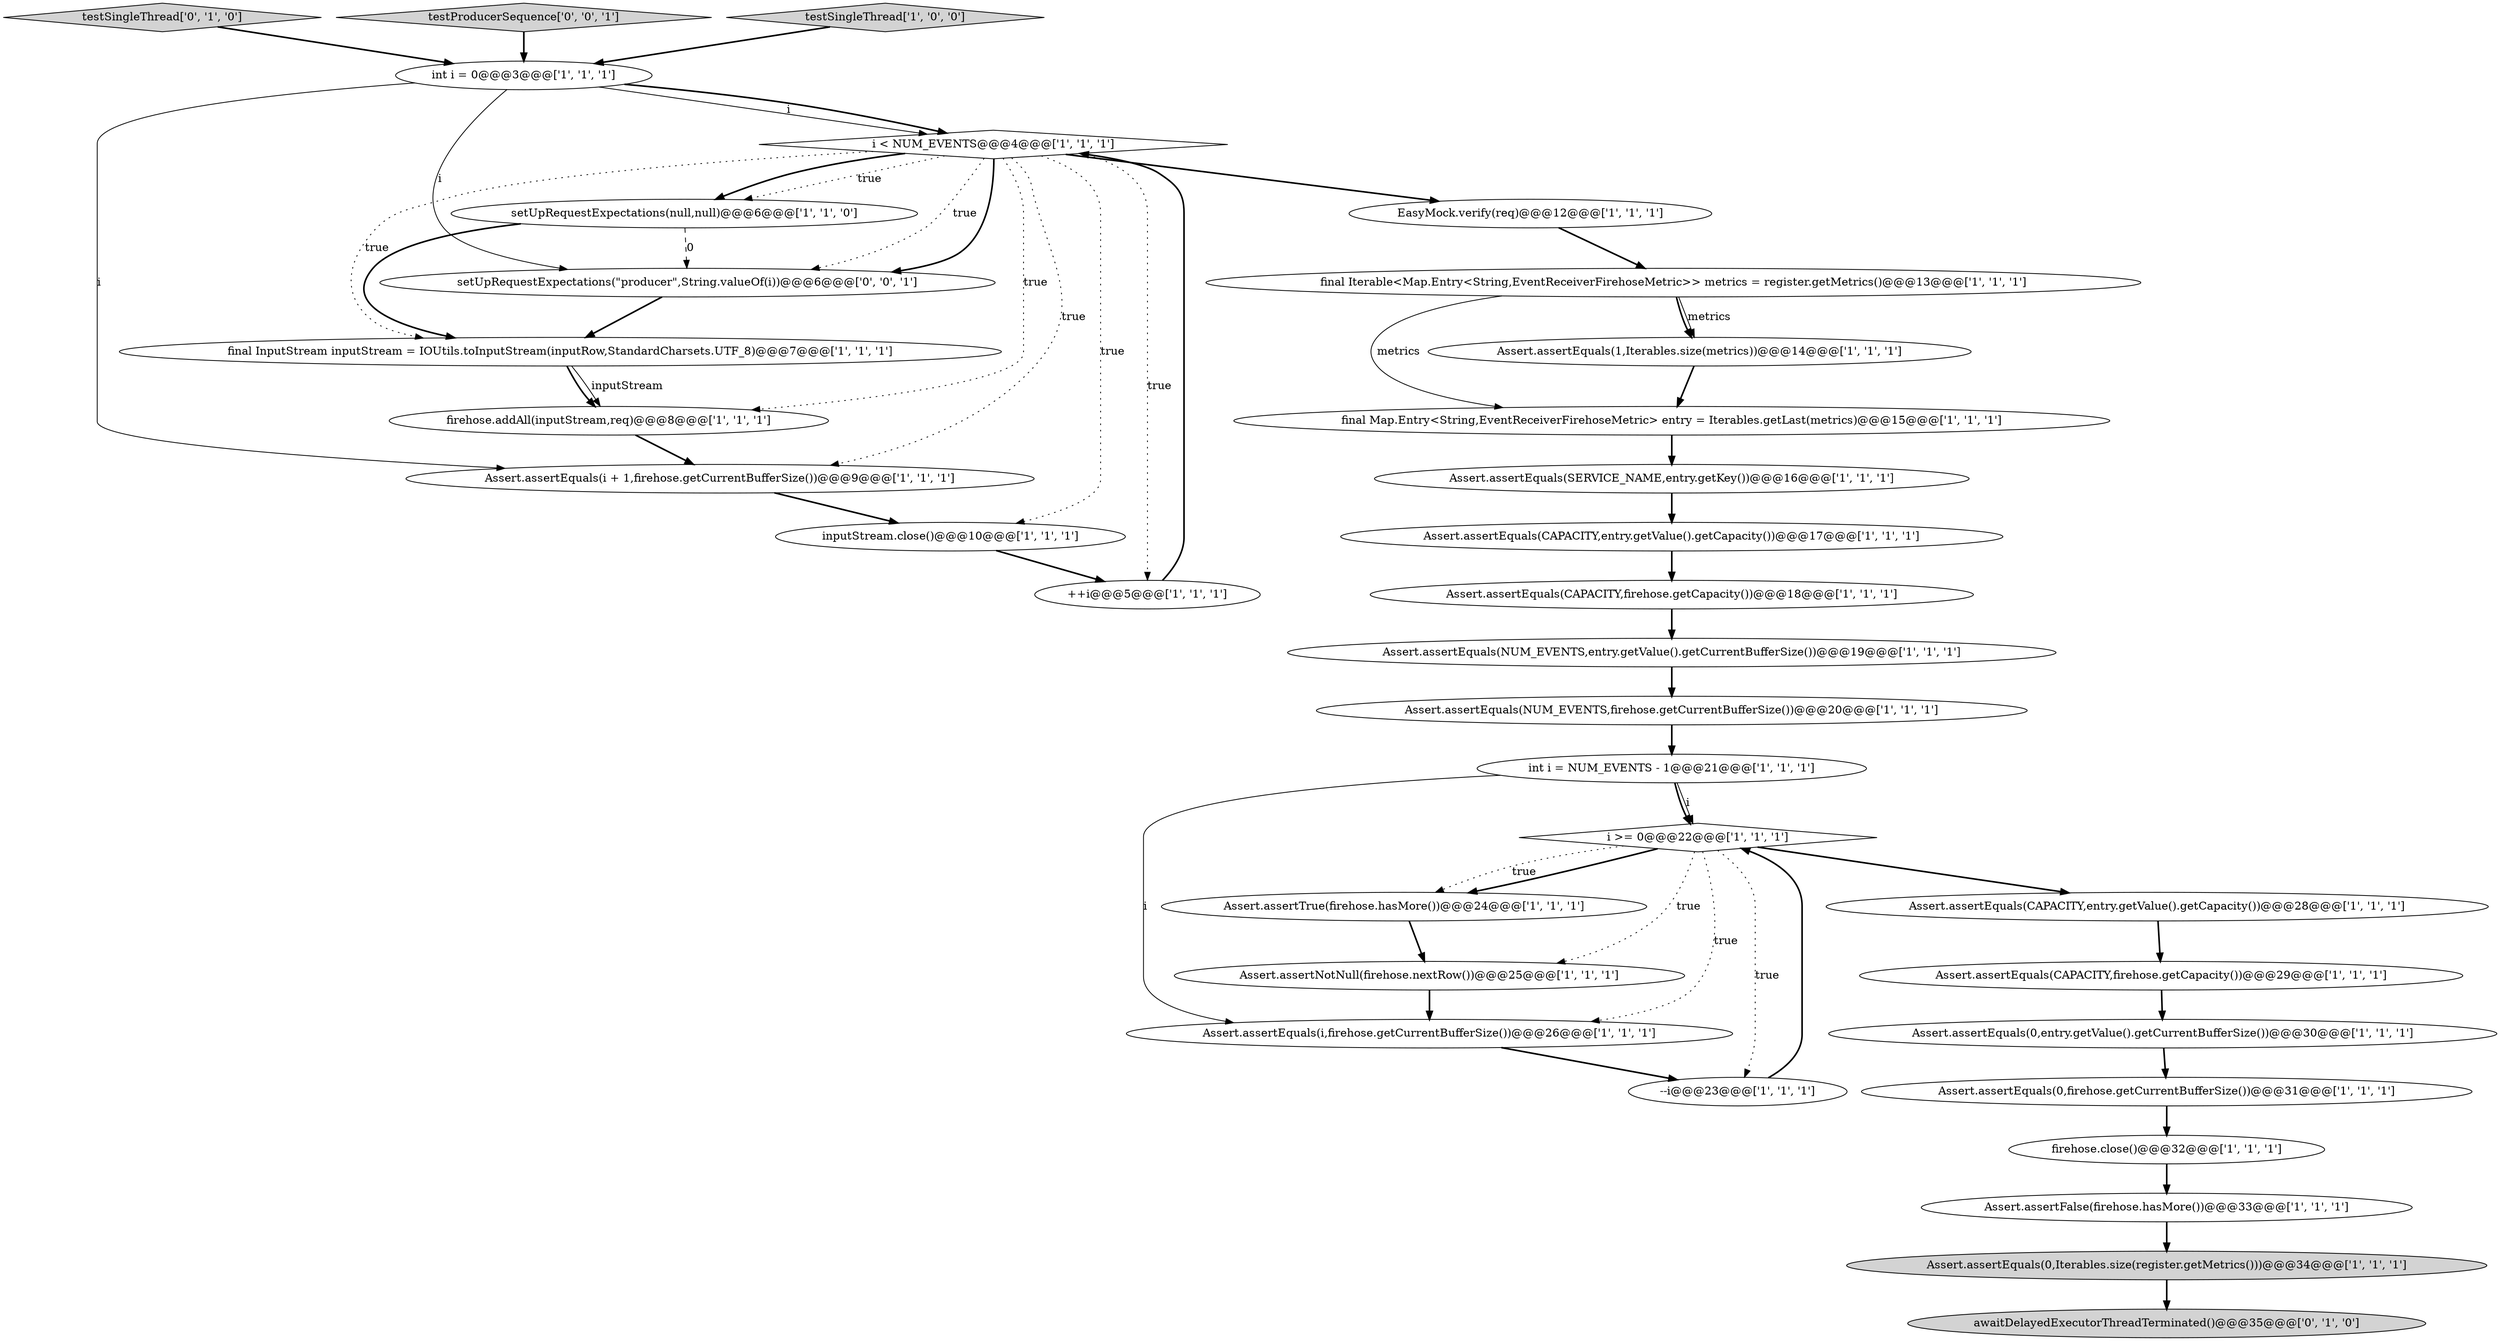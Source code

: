 digraph {
32 [style = filled, label = "awaitDelayedExecutorThreadTerminated()@@@35@@@['0', '1', '0']", fillcolor = lightgray, shape = ellipse image = "AAA1AAABBB2BBB"];
8 [style = filled, label = "Assert.assertEquals(i + 1,firehose.getCurrentBufferSize())@@@9@@@['1', '1', '1']", fillcolor = white, shape = ellipse image = "AAA0AAABBB1BBB"];
4 [style = filled, label = "Assert.assertEquals(SERVICE_NAME,entry.getKey())@@@16@@@['1', '1', '1']", fillcolor = white, shape = ellipse image = "AAA0AAABBB1BBB"];
6 [style = filled, label = "firehose.close()@@@32@@@['1', '1', '1']", fillcolor = white, shape = ellipse image = "AAA0AAABBB1BBB"];
15 [style = filled, label = "Assert.assertEquals(0,Iterables.size(register.getMetrics()))@@@34@@@['1', '1', '1']", fillcolor = lightgray, shape = ellipse image = "AAA0AAABBB1BBB"];
33 [style = filled, label = "setUpRequestExpectations(\"producer\",String.valueOf(i))@@@6@@@['0', '0', '1']", fillcolor = white, shape = ellipse image = "AAA0AAABBB3BBB"];
28 [style = filled, label = "firehose.addAll(inputStream,req)@@@8@@@['1', '1', '1']", fillcolor = white, shape = ellipse image = "AAA0AAABBB1BBB"];
2 [style = filled, label = "Assert.assertEquals(CAPACITY,firehose.getCapacity())@@@29@@@['1', '1', '1']", fillcolor = white, shape = ellipse image = "AAA0AAABBB1BBB"];
26 [style = filled, label = "i < NUM_EVENTS@@@4@@@['1', '1', '1']", fillcolor = white, shape = diamond image = "AAA0AAABBB1BBB"];
31 [style = filled, label = "testSingleThread['0', '1', '0']", fillcolor = lightgray, shape = diamond image = "AAA0AAABBB2BBB"];
29 [style = filled, label = "EasyMock.verify(req)@@@12@@@['1', '1', '1']", fillcolor = white, shape = ellipse image = "AAA0AAABBB1BBB"];
14 [style = filled, label = "i >= 0@@@22@@@['1', '1', '1']", fillcolor = white, shape = diamond image = "AAA0AAABBB1BBB"];
21 [style = filled, label = "Assert.assertEquals(CAPACITY,firehose.getCapacity())@@@18@@@['1', '1', '1']", fillcolor = white, shape = ellipse image = "AAA0AAABBB1BBB"];
9 [style = filled, label = "Assert.assertNotNull(firehose.nextRow())@@@25@@@['1', '1', '1']", fillcolor = white, shape = ellipse image = "AAA0AAABBB1BBB"];
1 [style = filled, label = "Assert.assertEquals(NUM_EVENTS,entry.getValue().getCurrentBufferSize())@@@19@@@['1', '1', '1']", fillcolor = white, shape = ellipse image = "AAA0AAABBB1BBB"];
11 [style = filled, label = "Assert.assertEquals(i,firehose.getCurrentBufferSize())@@@26@@@['1', '1', '1']", fillcolor = white, shape = ellipse image = "AAA0AAABBB1BBB"];
18 [style = filled, label = "final InputStream inputStream = IOUtils.toInputStream(inputRow,StandardCharsets.UTF_8)@@@7@@@['1', '1', '1']", fillcolor = white, shape = ellipse image = "AAA0AAABBB1BBB"];
16 [style = filled, label = "++i@@@5@@@['1', '1', '1']", fillcolor = white, shape = ellipse image = "AAA0AAABBB1BBB"];
25 [style = filled, label = "final Iterable<Map.Entry<String,EventReceiverFirehoseMetric>> metrics = register.getMetrics()@@@13@@@['1', '1', '1']", fillcolor = white, shape = ellipse image = "AAA0AAABBB1BBB"];
13 [style = filled, label = "Assert.assertEquals(CAPACITY,entry.getValue().getCapacity())@@@28@@@['1', '1', '1']", fillcolor = white, shape = ellipse image = "AAA0AAABBB1BBB"];
0 [style = filled, label = "final Map.Entry<String,EventReceiverFirehoseMetric> entry = Iterables.getLast(metrics)@@@15@@@['1', '1', '1']", fillcolor = white, shape = ellipse image = "AAA0AAABBB1BBB"];
12 [style = filled, label = "inputStream.close()@@@10@@@['1', '1', '1']", fillcolor = white, shape = ellipse image = "AAA0AAABBB1BBB"];
20 [style = filled, label = "Assert.assertEquals(0,entry.getValue().getCurrentBufferSize())@@@30@@@['1', '1', '1']", fillcolor = white, shape = ellipse image = "AAA0AAABBB1BBB"];
34 [style = filled, label = "testProducerSequence['0', '0', '1']", fillcolor = lightgray, shape = diamond image = "AAA0AAABBB3BBB"];
23 [style = filled, label = "int i = 0@@@3@@@['1', '1', '1']", fillcolor = white, shape = ellipse image = "AAA0AAABBB1BBB"];
19 [style = filled, label = "int i = NUM_EVENTS - 1@@@21@@@['1', '1', '1']", fillcolor = white, shape = ellipse image = "AAA0AAABBB1BBB"];
27 [style = filled, label = "Assert.assertEquals(CAPACITY,entry.getValue().getCapacity())@@@17@@@['1', '1', '1']", fillcolor = white, shape = ellipse image = "AAA0AAABBB1BBB"];
24 [style = filled, label = "Assert.assertEquals(0,firehose.getCurrentBufferSize())@@@31@@@['1', '1', '1']", fillcolor = white, shape = ellipse image = "AAA0AAABBB1BBB"];
5 [style = filled, label = "Assert.assertEquals(NUM_EVENTS,firehose.getCurrentBufferSize())@@@20@@@['1', '1', '1']", fillcolor = white, shape = ellipse image = "AAA0AAABBB1BBB"];
17 [style = filled, label = "testSingleThread['1', '0', '0']", fillcolor = lightgray, shape = diamond image = "AAA0AAABBB1BBB"];
30 [style = filled, label = "Assert.assertEquals(1,Iterables.size(metrics))@@@14@@@['1', '1', '1']", fillcolor = white, shape = ellipse image = "AAA0AAABBB1BBB"];
7 [style = filled, label = "Assert.assertFalse(firehose.hasMore())@@@33@@@['1', '1', '1']", fillcolor = white, shape = ellipse image = "AAA0AAABBB1BBB"];
10 [style = filled, label = "Assert.assertTrue(firehose.hasMore())@@@24@@@['1', '1', '1']", fillcolor = white, shape = ellipse image = "AAA0AAABBB1BBB"];
22 [style = filled, label = "setUpRequestExpectations(null,null)@@@6@@@['1', '1', '0']", fillcolor = white, shape = ellipse image = "AAA0AAABBB1BBB"];
3 [style = filled, label = "--i@@@23@@@['1', '1', '1']", fillcolor = white, shape = ellipse image = "AAA0AAABBB1BBB"];
26->22 [style = bold, label=""];
11->3 [style = bold, label=""];
5->19 [style = bold, label=""];
3->14 [style = bold, label=""];
0->4 [style = bold, label=""];
25->30 [style = solid, label="metrics"];
9->11 [style = bold, label=""];
26->28 [style = dotted, label="true"];
8->12 [style = bold, label=""];
16->26 [style = bold, label=""];
14->3 [style = dotted, label="true"];
25->0 [style = solid, label="metrics"];
10->9 [style = bold, label=""];
26->8 [style = dotted, label="true"];
4->27 [style = bold, label=""];
34->23 [style = bold, label=""];
14->13 [style = bold, label=""];
28->8 [style = bold, label=""];
26->33 [style = bold, label=""];
23->8 [style = solid, label="i"];
26->18 [style = dotted, label="true"];
23->26 [style = solid, label="i"];
23->33 [style = solid, label="i"];
33->18 [style = bold, label=""];
18->28 [style = solid, label="inputStream"];
18->28 [style = bold, label=""];
29->25 [style = bold, label=""];
23->26 [style = bold, label=""];
12->16 [style = bold, label=""];
26->16 [style = dotted, label="true"];
2->20 [style = bold, label=""];
30->0 [style = bold, label=""];
22->18 [style = bold, label=""];
14->10 [style = dotted, label="true"];
17->23 [style = bold, label=""];
19->14 [style = solid, label="i"];
20->24 [style = bold, label=""];
26->33 [style = dotted, label="true"];
22->33 [style = dashed, label="0"];
7->15 [style = bold, label=""];
21->1 [style = bold, label=""];
19->14 [style = bold, label=""];
15->32 [style = bold, label=""];
24->6 [style = bold, label=""];
6->7 [style = bold, label=""];
19->11 [style = solid, label="i"];
26->12 [style = dotted, label="true"];
14->10 [style = bold, label=""];
13->2 [style = bold, label=""];
14->11 [style = dotted, label="true"];
25->30 [style = bold, label=""];
26->22 [style = dotted, label="true"];
26->29 [style = bold, label=""];
31->23 [style = bold, label=""];
27->21 [style = bold, label=""];
1->5 [style = bold, label=""];
14->9 [style = dotted, label="true"];
}

